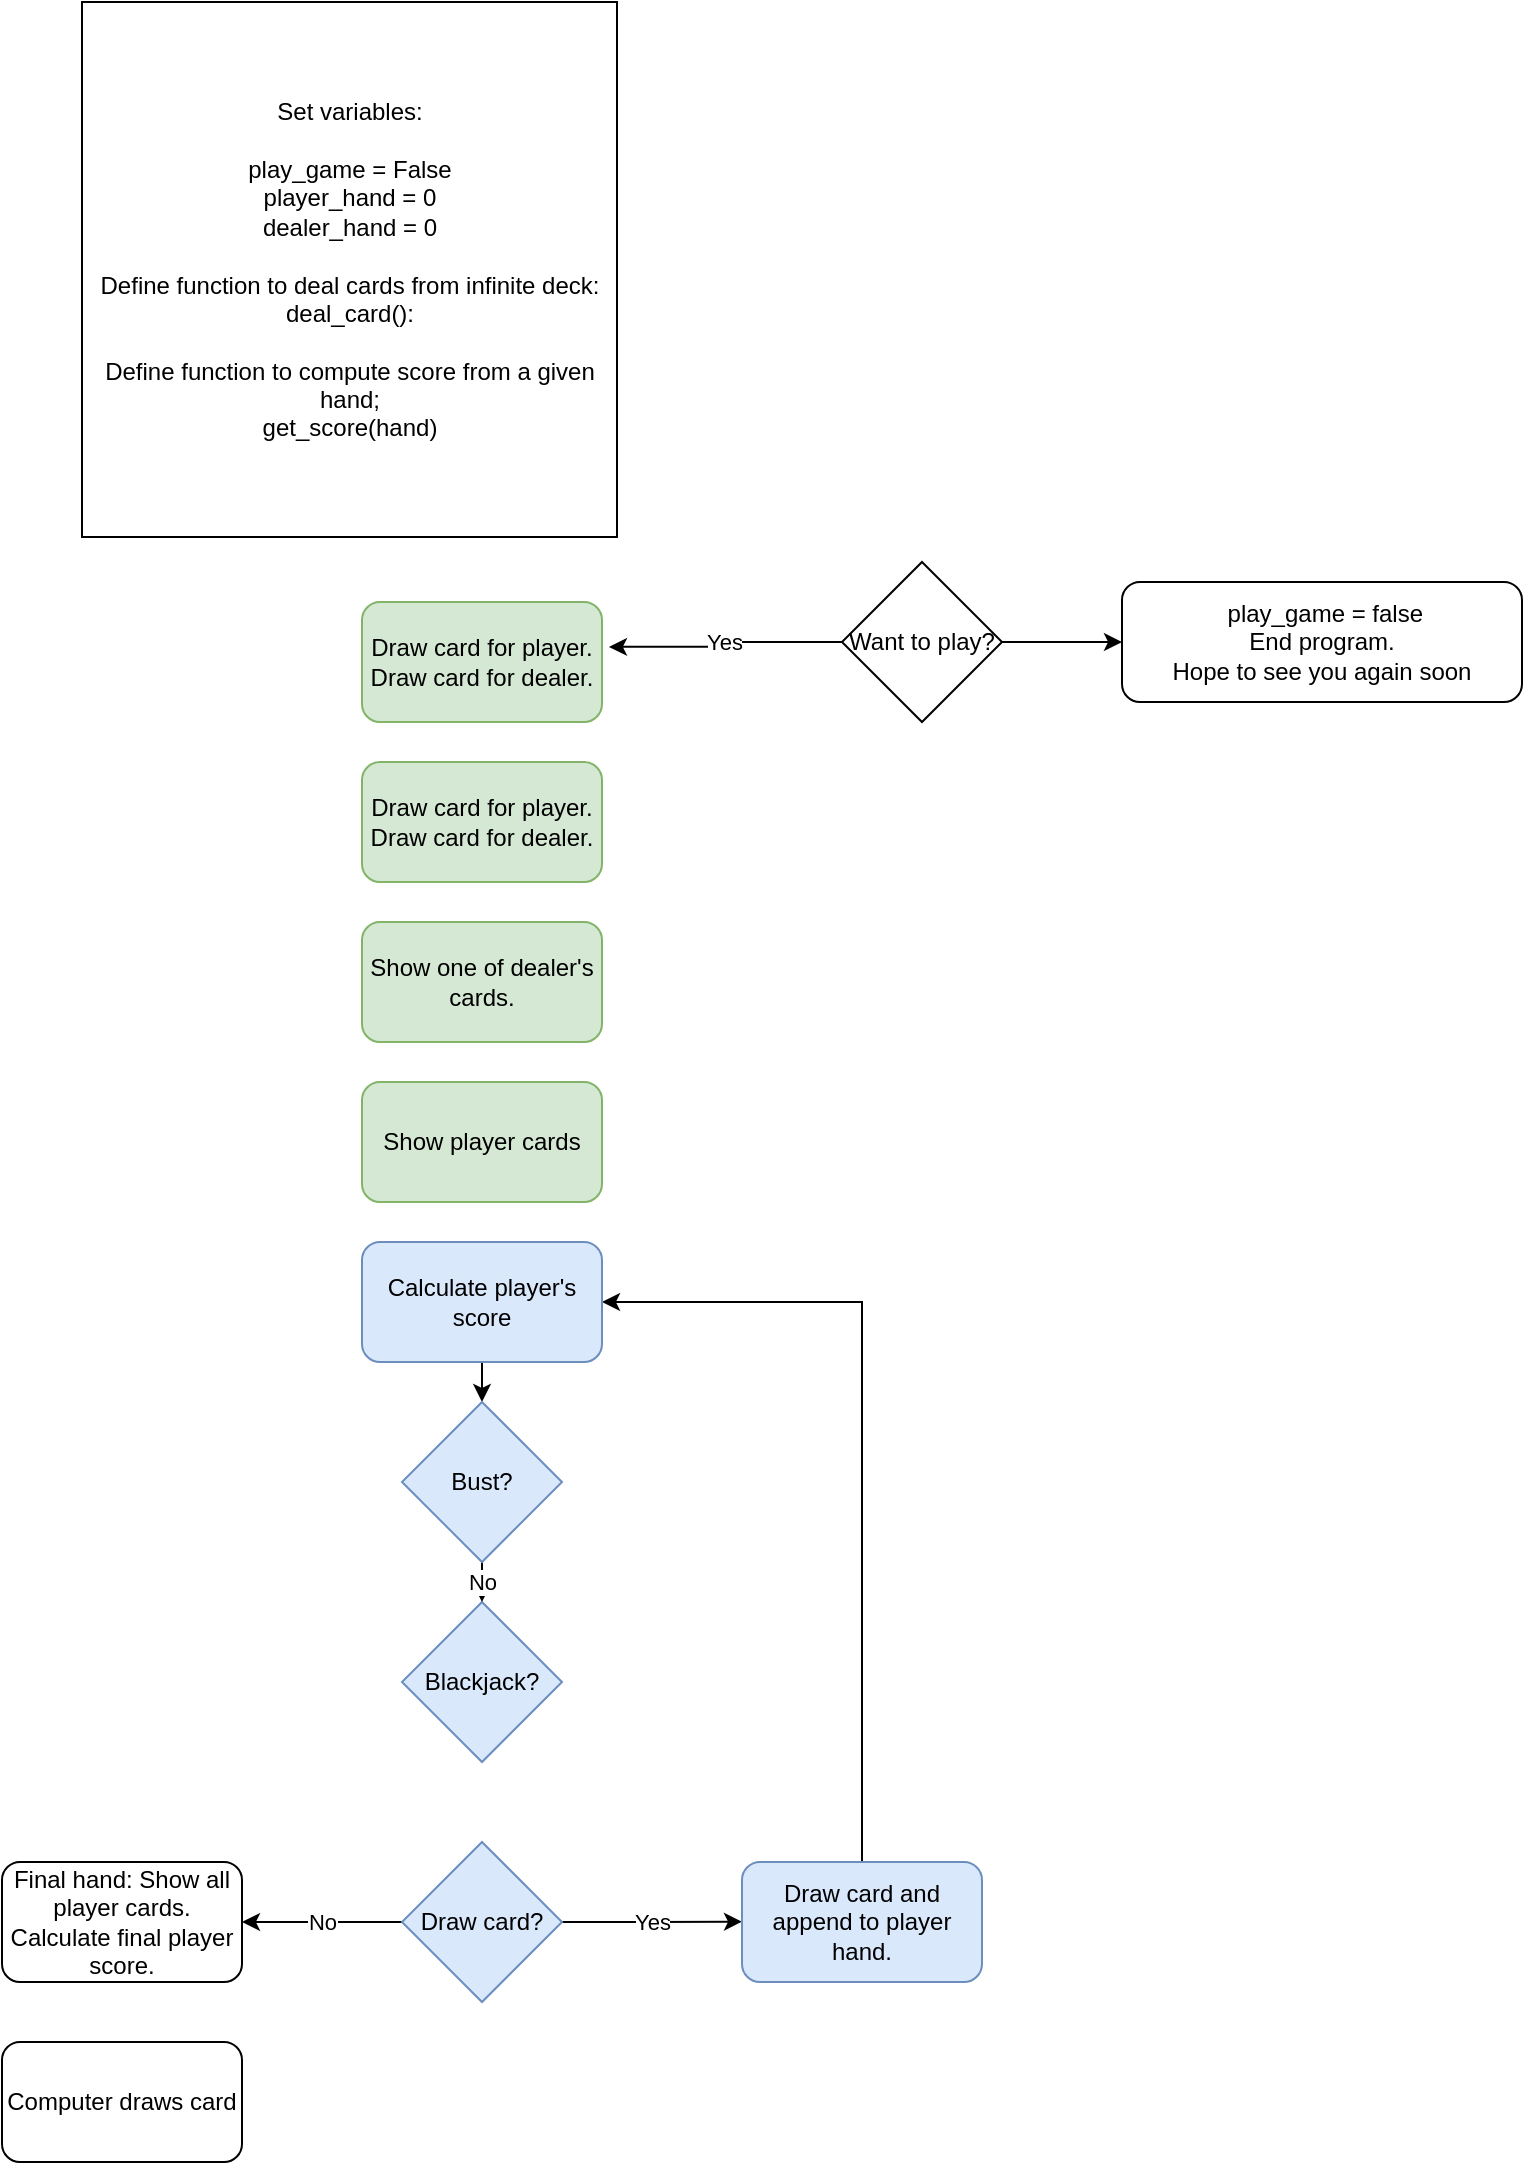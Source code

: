 <mxfile version="22.0.8" type="github">
  <diagram id="C5RBs43oDa-KdzZeNtuy" name="Page-1">
    <mxGraphModel dx="1247" dy="1828" grid="1" gridSize="10" guides="1" tooltips="1" connect="1" arrows="1" fold="1" page="1" pageScale="1" pageWidth="827" pageHeight="1169" math="0" shadow="0">
      <root>
        <mxCell id="WIyWlLk6GJQsqaUBKTNV-0" />
        <mxCell id="WIyWlLk6GJQsqaUBKTNV-1" parent="WIyWlLk6GJQsqaUBKTNV-0" />
        <mxCell id="WIyWlLk6GJQsqaUBKTNV-7" value="&amp;nbsp;play_game = false &lt;br&gt;End program.&lt;br&gt;Hope to see you again soon" style="rounded=1;whiteSpace=wrap;html=1;fontSize=12;glass=0;strokeWidth=1;shadow=0;" parent="WIyWlLk6GJQsqaUBKTNV-1" vertex="1">
          <mxGeometry x="620" y="10" width="200" height="60" as="geometry" />
        </mxCell>
        <mxCell id="VXojqlhAzCkJJxPkdGVq-1" value="Set variables:&lt;br&gt;&lt;br&gt;play_game = False&lt;br&gt;player_hand = 0&lt;br&gt;dealer_hand = 0&lt;br&gt;&lt;br&gt;Define function to deal cards from infinite deck:&lt;br&gt;deal_card():&lt;br&gt;&lt;br&gt;Define function to compute score from a given hand;&lt;br&gt;get_score(hand)" style="whiteSpace=wrap;html=1;aspect=fixed;" vertex="1" parent="WIyWlLk6GJQsqaUBKTNV-1">
          <mxGeometry x="100" y="-280" width="267.5" height="267.5" as="geometry" />
        </mxCell>
        <mxCell id="VXojqlhAzCkJJxPkdGVq-2" value="Draw card for player.&lt;br&gt;Draw card for dealer." style="rounded=1;whiteSpace=wrap;html=1;fillColor=#d5e8d4;strokeColor=#82b366;" vertex="1" parent="WIyWlLk6GJQsqaUBKTNV-1">
          <mxGeometry x="240" y="20" width="120" height="60" as="geometry" />
        </mxCell>
        <mxCell id="VXojqlhAzCkJJxPkdGVq-5" value="Draw card for player.&lt;br&gt;Draw card for dealer." style="rounded=1;whiteSpace=wrap;html=1;fillColor=#d5e8d4;strokeColor=#82b366;" vertex="1" parent="WIyWlLk6GJQsqaUBKTNV-1">
          <mxGeometry x="240" y="100" width="120" height="60" as="geometry" />
        </mxCell>
        <mxCell id="VXojqlhAzCkJJxPkdGVq-6" value="Show player cards" style="rounded=1;whiteSpace=wrap;html=1;fillColor=#d5e8d4;strokeColor=#82b366;" vertex="1" parent="WIyWlLk6GJQsqaUBKTNV-1">
          <mxGeometry x="240" y="260" width="120" height="60" as="geometry" />
        </mxCell>
        <mxCell id="VXojqlhAzCkJJxPkdGVq-7" value="Show one of dealer&#39;s cards." style="rounded=1;whiteSpace=wrap;html=1;fillColor=#d5e8d4;strokeColor=#82b366;" vertex="1" parent="WIyWlLk6GJQsqaUBKTNV-1">
          <mxGeometry x="240" y="180" width="120" height="60" as="geometry" />
        </mxCell>
        <mxCell id="VXojqlhAzCkJJxPkdGVq-9" value="Yes" style="edgeStyle=orthogonalEdgeStyle;rounded=0;orthogonalLoop=1;jettySize=auto;html=1;exitX=0;exitY=0.5;exitDx=0;exitDy=0;entryX=1.029;entryY=0.374;entryDx=0;entryDy=0;entryPerimeter=0;" edge="1" parent="WIyWlLk6GJQsqaUBKTNV-1" source="VXojqlhAzCkJJxPkdGVq-8" target="VXojqlhAzCkJJxPkdGVq-2">
          <mxGeometry relative="1" as="geometry" />
        </mxCell>
        <mxCell id="VXojqlhAzCkJJxPkdGVq-12" style="edgeStyle=orthogonalEdgeStyle;rounded=0;orthogonalLoop=1;jettySize=auto;html=1;exitX=1;exitY=0.5;exitDx=0;exitDy=0;entryX=0;entryY=0.5;entryDx=0;entryDy=0;" edge="1" parent="WIyWlLk6GJQsqaUBKTNV-1" source="VXojqlhAzCkJJxPkdGVq-8" target="WIyWlLk6GJQsqaUBKTNV-7">
          <mxGeometry relative="1" as="geometry" />
        </mxCell>
        <mxCell id="VXojqlhAzCkJJxPkdGVq-8" value="Want to play?" style="rhombus;whiteSpace=wrap;html=1;" vertex="1" parent="WIyWlLk6GJQsqaUBKTNV-1">
          <mxGeometry x="480" width="80" height="80" as="geometry" />
        </mxCell>
        <mxCell id="VXojqlhAzCkJJxPkdGVq-13" value="Yes" style="edgeStyle=orthogonalEdgeStyle;rounded=0;orthogonalLoop=1;jettySize=auto;html=1;exitX=1;exitY=0.5;exitDx=0;exitDy=0;" edge="1" parent="WIyWlLk6GJQsqaUBKTNV-1" source="VXojqlhAzCkJJxPkdGVq-10">
          <mxGeometry relative="1" as="geometry">
            <mxPoint x="430" y="679.826" as="targetPoint" />
          </mxGeometry>
        </mxCell>
        <mxCell id="VXojqlhAzCkJJxPkdGVq-18" value="No" style="edgeStyle=orthogonalEdgeStyle;rounded=0;orthogonalLoop=1;jettySize=auto;html=1;exitX=0;exitY=0.5;exitDx=0;exitDy=0;entryX=1;entryY=0.5;entryDx=0;entryDy=0;" edge="1" parent="WIyWlLk6GJQsqaUBKTNV-1" source="VXojqlhAzCkJJxPkdGVq-10" target="VXojqlhAzCkJJxPkdGVq-17">
          <mxGeometry relative="1" as="geometry" />
        </mxCell>
        <mxCell id="VXojqlhAzCkJJxPkdGVq-10" value="Draw card?" style="rhombus;whiteSpace=wrap;html=1;fillColor=#dae8fc;strokeColor=#6c8ebf;" vertex="1" parent="WIyWlLk6GJQsqaUBKTNV-1">
          <mxGeometry x="260" y="640" width="80" height="80" as="geometry" />
        </mxCell>
        <mxCell id="VXojqlhAzCkJJxPkdGVq-23" style="edgeStyle=orthogonalEdgeStyle;rounded=0;orthogonalLoop=1;jettySize=auto;html=1;exitX=0.5;exitY=0;exitDx=0;exitDy=0;entryX=1;entryY=0.5;entryDx=0;entryDy=0;" edge="1" parent="WIyWlLk6GJQsqaUBKTNV-1" source="VXojqlhAzCkJJxPkdGVq-14" target="VXojqlhAzCkJJxPkdGVq-20">
          <mxGeometry relative="1" as="geometry" />
        </mxCell>
        <mxCell id="VXojqlhAzCkJJxPkdGVq-14" value="Draw card and append to player hand." style="rounded=1;whiteSpace=wrap;html=1;fillColor=#dae8fc;strokeColor=#6c8ebf;" vertex="1" parent="WIyWlLk6GJQsqaUBKTNV-1">
          <mxGeometry x="430" y="650" width="120" height="60" as="geometry" />
        </mxCell>
        <mxCell id="VXojqlhAzCkJJxPkdGVq-16" value="Blackjack?" style="rhombus;whiteSpace=wrap;html=1;fillColor=#dae8fc;strokeColor=#6c8ebf;" vertex="1" parent="WIyWlLk6GJQsqaUBKTNV-1">
          <mxGeometry x="260" y="520" width="80" height="80" as="geometry" />
        </mxCell>
        <mxCell id="VXojqlhAzCkJJxPkdGVq-17" value="Final hand: Show all player cards. Calculate final player score." style="rounded=1;whiteSpace=wrap;html=1;" vertex="1" parent="WIyWlLk6GJQsqaUBKTNV-1">
          <mxGeometry x="60" y="650" width="120" height="60" as="geometry" />
        </mxCell>
        <mxCell id="VXojqlhAzCkJJxPkdGVq-19" value="Computer draws card" style="rounded=1;whiteSpace=wrap;html=1;" vertex="1" parent="WIyWlLk6GJQsqaUBKTNV-1">
          <mxGeometry x="60" y="740" width="120" height="60" as="geometry" />
        </mxCell>
        <mxCell id="VXojqlhAzCkJJxPkdGVq-24" style="edgeStyle=orthogonalEdgeStyle;rounded=0;orthogonalLoop=1;jettySize=auto;html=1;exitX=0.5;exitY=1;exitDx=0;exitDy=0;entryX=0.5;entryY=0;entryDx=0;entryDy=0;" edge="1" parent="WIyWlLk6GJQsqaUBKTNV-1" source="VXojqlhAzCkJJxPkdGVq-20" target="VXojqlhAzCkJJxPkdGVq-21">
          <mxGeometry relative="1" as="geometry" />
        </mxCell>
        <mxCell id="VXojqlhAzCkJJxPkdGVq-20" value="Calculate player&#39;s score" style="rounded=1;whiteSpace=wrap;html=1;fillColor=#dae8fc;strokeColor=#6c8ebf;" vertex="1" parent="WIyWlLk6GJQsqaUBKTNV-1">
          <mxGeometry x="240" y="340" width="120" height="60" as="geometry" />
        </mxCell>
        <mxCell id="VXojqlhAzCkJJxPkdGVq-26" value="No" style="edgeStyle=orthogonalEdgeStyle;rounded=0;orthogonalLoop=1;jettySize=auto;html=1;exitX=0.5;exitY=1;exitDx=0;exitDy=0;entryX=0.5;entryY=0;entryDx=0;entryDy=0;" edge="1" parent="WIyWlLk6GJQsqaUBKTNV-1" source="VXojqlhAzCkJJxPkdGVq-21" target="VXojqlhAzCkJJxPkdGVq-16">
          <mxGeometry relative="1" as="geometry" />
        </mxCell>
        <mxCell id="VXojqlhAzCkJJxPkdGVq-21" value="Bust?" style="rhombus;whiteSpace=wrap;html=1;fillColor=#dae8fc;strokeColor=#6c8ebf;" vertex="1" parent="WIyWlLk6GJQsqaUBKTNV-1">
          <mxGeometry x="260" y="420" width="80" height="80" as="geometry" />
        </mxCell>
      </root>
    </mxGraphModel>
  </diagram>
</mxfile>
